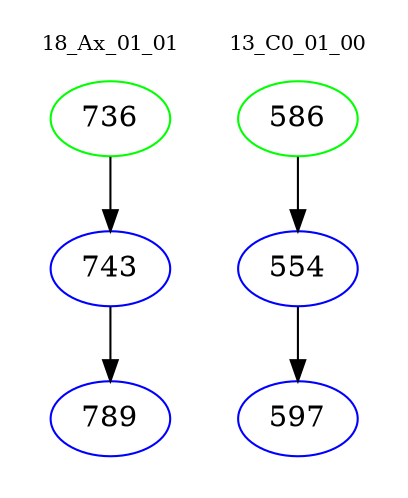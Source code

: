 digraph{
subgraph cluster_0 {
color = white
label = "18_Ax_01_01";
fontsize=10;
T0_736 [label="736", color="green"]
T0_736 -> T0_743 [color="black"]
T0_743 [label="743", color="blue"]
T0_743 -> T0_789 [color="black"]
T0_789 [label="789", color="blue"]
}
subgraph cluster_1 {
color = white
label = "13_C0_01_00";
fontsize=10;
T1_586 [label="586", color="green"]
T1_586 -> T1_554 [color="black"]
T1_554 [label="554", color="blue"]
T1_554 -> T1_597 [color="black"]
T1_597 [label="597", color="blue"]
}
}
